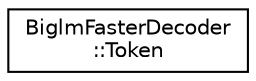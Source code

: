digraph "Graphical Class Hierarchy"
{
  edge [fontname="Helvetica",fontsize="10",labelfontname="Helvetica",labelfontsize="10"];
  node [fontname="Helvetica",fontsize="10",shape=record];
  rankdir="LR";
  Node0 [label="BiglmFasterDecoder\l::Token",height=0.2,width=0.4,color="black", fillcolor="white", style="filled",URL="$classkaldi_1_1BiglmFasterDecoder_1_1Token.html"];
}

